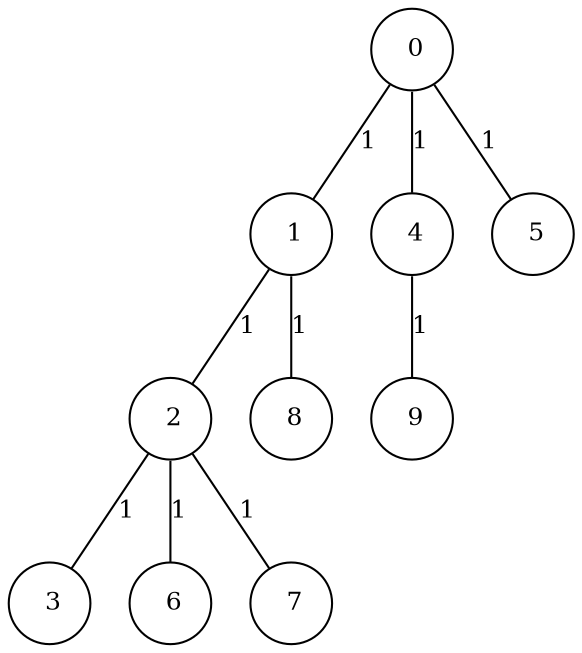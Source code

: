 graph G {
size="8.5,11;"
ratio = "expand;"
fixedsize="true;"
overlap="scale;"
node[shape=circle,width=.12,hight=.12,fontsize=12]
edge[fontsize=12]

0[label=" 0" color=black, pos="1.8090953,2.0515083!"];
1[label=" 1" color=black, pos="1.4577156,0.69207644!"];
2[label=" 2" color=black, pos="1.1191113,0.57863485!"];
3[label=" 3" color=black, pos="0.59504526,0.30428545!"];
4[label=" 4" color=black, pos="2.4765847,1.6097291!"];
5[label=" 5" color=black, pos="2.6189254,0.23365621!"];
6[label=" 6" color=black, pos="0.070090204,0.92372781!"];
7[label=" 7" color=black, pos="0.48173335,2.8267694!"];
8[label=" 8" color=black, pos="1.3571931,1.344251!"];
9[label=" 9" color=black, pos="2.659146,1.2574689!"];
0--1[label="1"]
0--4[label="1"]
0--5[label="1"]
1--2[label="1"]
1--8[label="1"]
2--3[label="1"]
2--6[label="1"]
2--7[label="1"]
4--9[label="1"]

}
